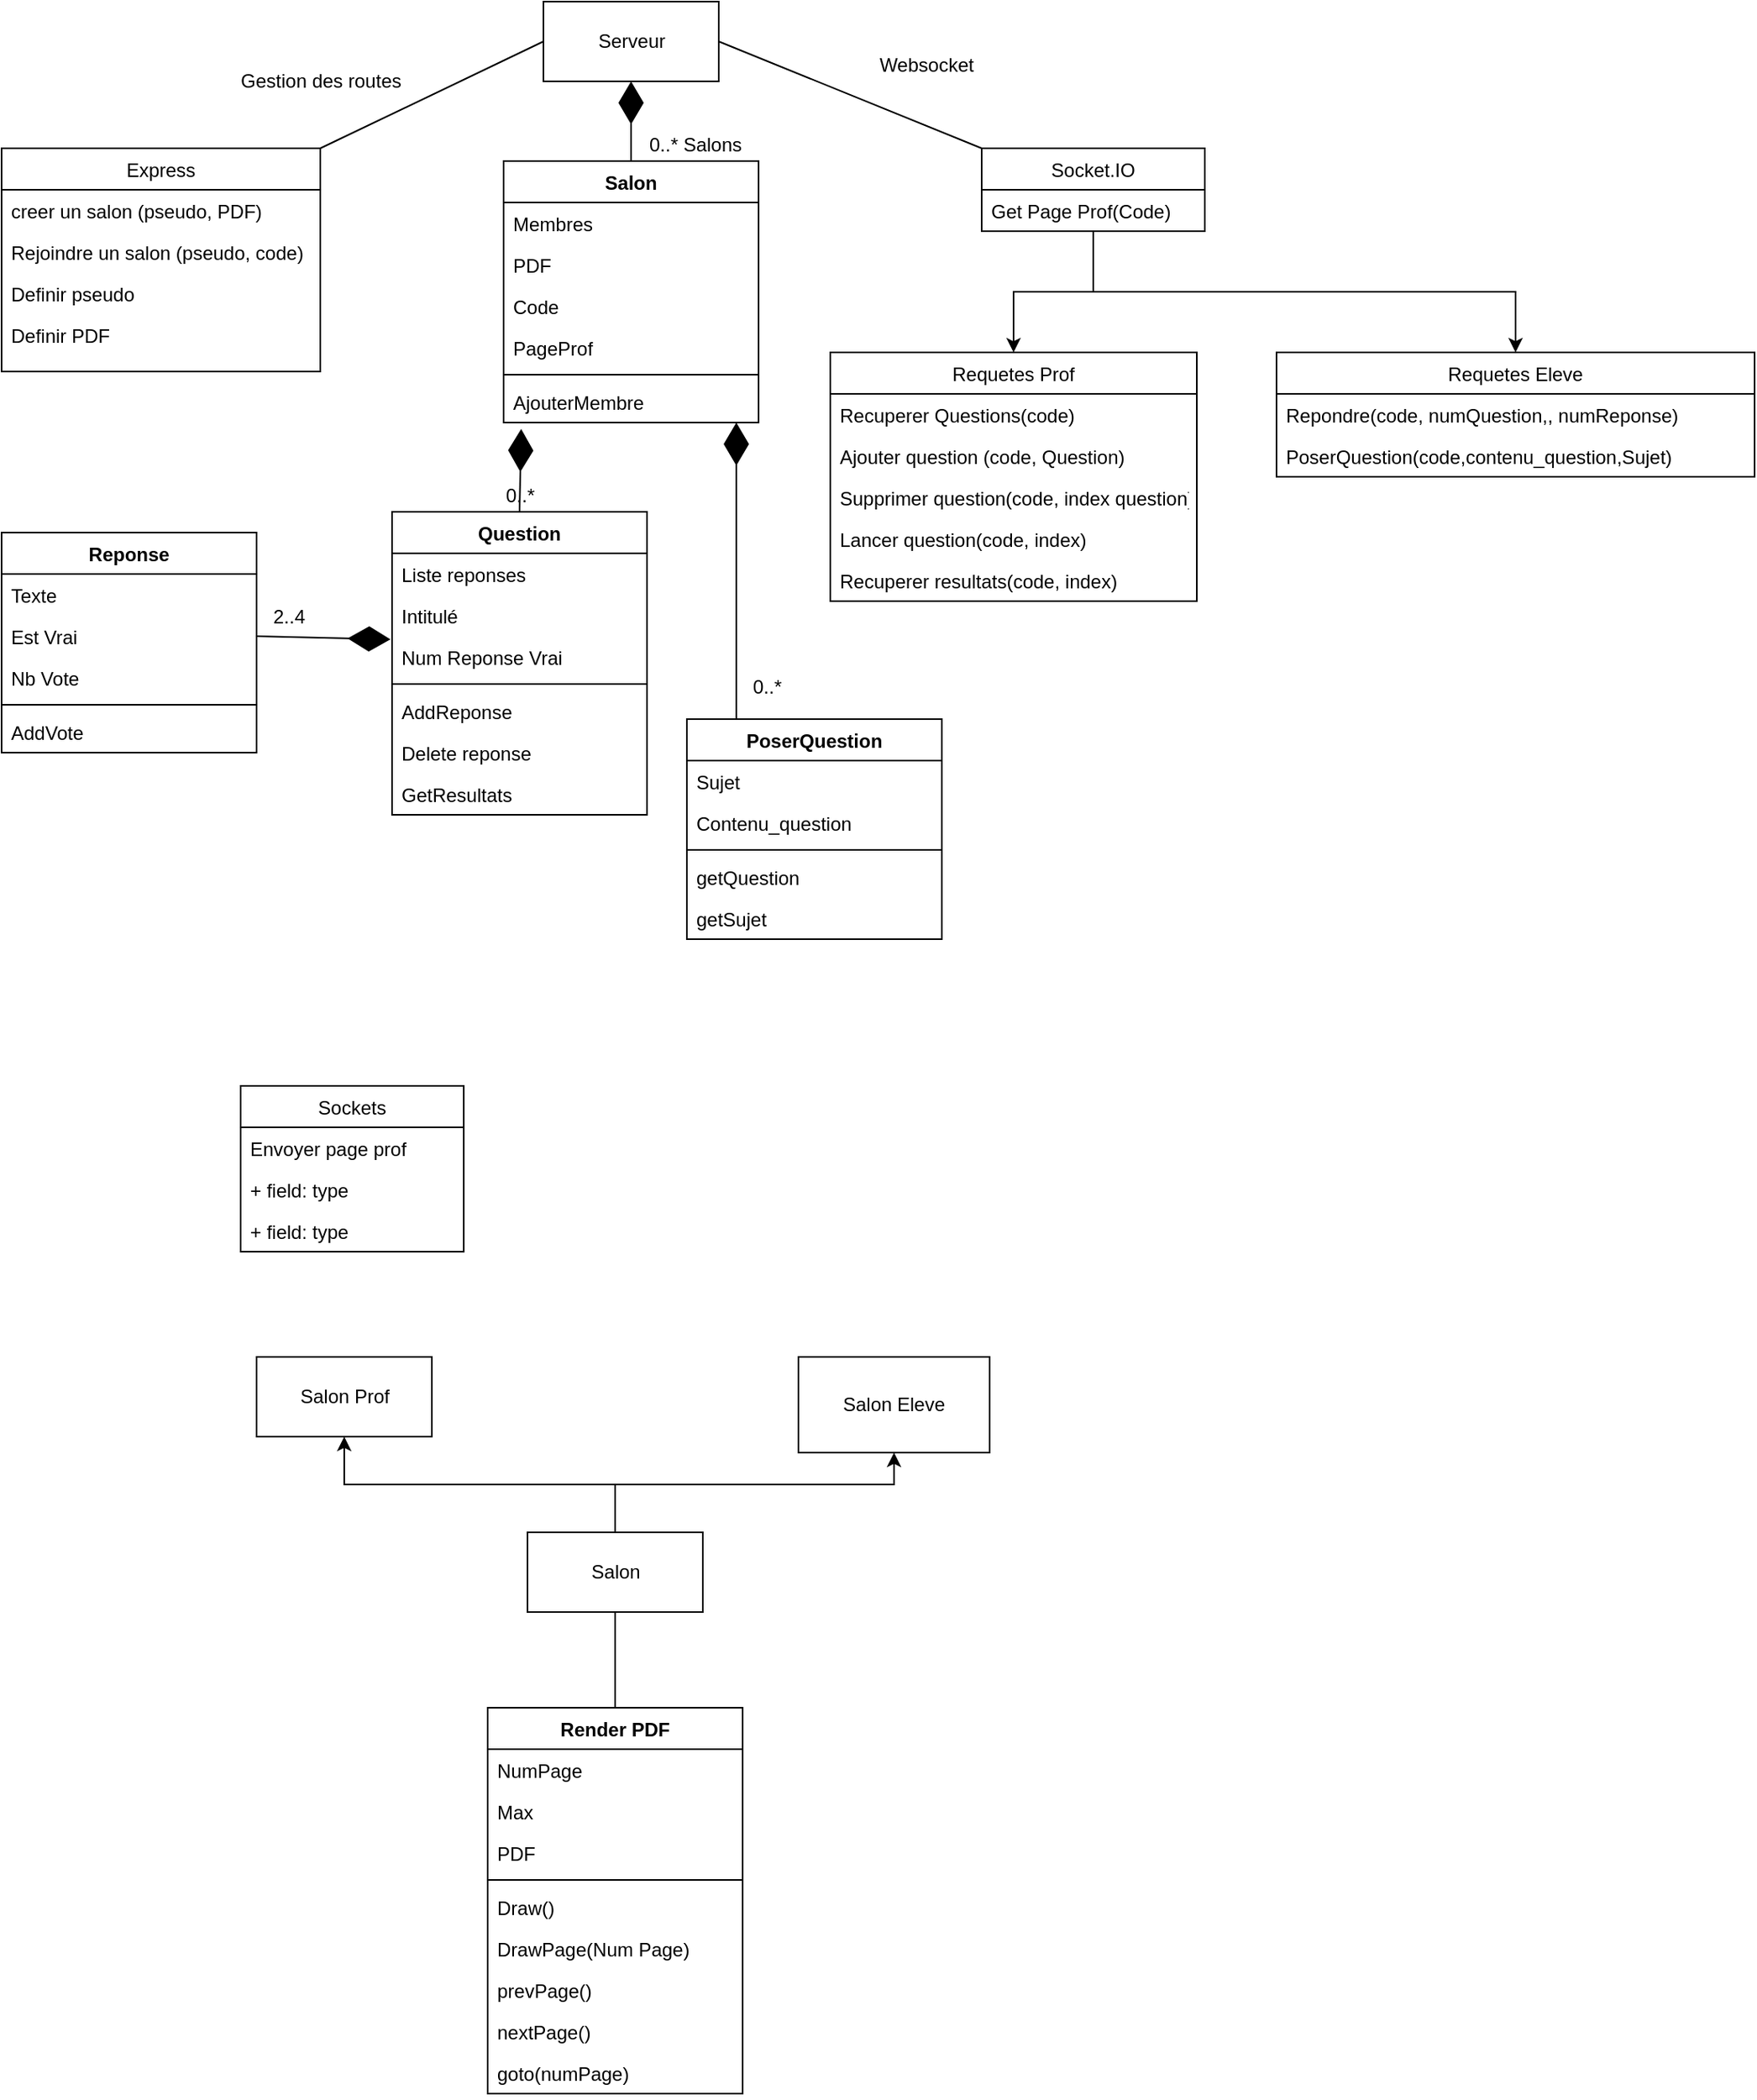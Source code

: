 <mxfile version="13.10.0" type="device"><diagram id="C5RBs43oDa-KdzZeNtuy" name="Page-1"><mxGraphModel dx="782" dy="514" grid="1" gridSize="10" guides="1" tooltips="1" connect="1" arrows="1" fold="1" page="1" pageScale="1" pageWidth="827" pageHeight="1169" math="0" shadow="0"><root><mxCell id="WIyWlLk6GJQsqaUBKTNV-0"/><mxCell id="WIyWlLk6GJQsqaUBKTNV-1" parent="WIyWlLk6GJQsqaUBKTNV-0"/><mxCell id="yIgsV7AvqiQti2r_bDmn-0" value="Serveur" style="html=1;" parent="WIyWlLk6GJQsqaUBKTNV-1" vertex="1"><mxGeometry x="400" y="30" width="110" height="50" as="geometry"/></mxCell><mxCell id="yIgsV7AvqiQti2r_bDmn-3" value="Gestion des routes" style="text;html=1;align=center;verticalAlign=middle;resizable=0;points=[];autosize=1;" parent="WIyWlLk6GJQsqaUBKTNV-1" vertex="1"><mxGeometry x="200" y="70" width="120" height="20" as="geometry"/></mxCell><mxCell id="yIgsV7AvqiQti2r_bDmn-6" value="Websocket" style="text;html=1;align=center;verticalAlign=middle;resizable=0;points=[];autosize=1;" parent="WIyWlLk6GJQsqaUBKTNV-1" vertex="1"><mxGeometry x="605" y="60" width="70" height="20" as="geometry"/></mxCell><mxCell id="yIgsV7AvqiQti2r_bDmn-7" value="Express" style="swimlane;fontStyle=0;childLayout=stackLayout;horizontal=1;startSize=26;fillColor=none;horizontalStack=0;resizeParent=1;resizeParentMax=0;resizeLast=0;collapsible=1;marginBottom=0;" parent="WIyWlLk6GJQsqaUBKTNV-1" vertex="1"><mxGeometry x="60" y="122" width="200" height="140" as="geometry"/></mxCell><mxCell id="yIgsV7AvqiQti2r_bDmn-8" value="creer un salon (pseudo, PDF)" style="text;strokeColor=none;fillColor=none;align=left;verticalAlign=top;spacingLeft=4;spacingRight=4;overflow=hidden;rotatable=0;points=[[0,0.5],[1,0.5]];portConstraint=eastwest;" parent="yIgsV7AvqiQti2r_bDmn-7" vertex="1"><mxGeometry y="26" width="200" height="26" as="geometry"/></mxCell><mxCell id="yIgsV7AvqiQti2r_bDmn-9" value="Rejoindre un salon (pseudo, code)" style="text;strokeColor=none;fillColor=none;align=left;verticalAlign=top;spacingLeft=4;spacingRight=4;overflow=hidden;rotatable=0;points=[[0,0.5],[1,0.5]];portConstraint=eastwest;" parent="yIgsV7AvqiQti2r_bDmn-7" vertex="1"><mxGeometry y="52" width="200" height="26" as="geometry"/></mxCell><mxCell id="yIgsV7AvqiQti2r_bDmn-12" value="Definir pseudo" style="text;strokeColor=none;fillColor=none;align=left;verticalAlign=top;spacingLeft=4;spacingRight=4;overflow=hidden;rotatable=0;points=[[0,0.5],[1,0.5]];portConstraint=eastwest;" parent="yIgsV7AvqiQti2r_bDmn-7" vertex="1"><mxGeometry y="78" width="200" height="26" as="geometry"/></mxCell><mxCell id="yIgsV7AvqiQti2r_bDmn-10" value="Definir PDF" style="text;strokeColor=none;fillColor=none;align=left;verticalAlign=top;spacingLeft=4;spacingRight=4;overflow=hidden;rotatable=0;points=[[0,0.5],[1,0.5]];portConstraint=eastwest;" parent="yIgsV7AvqiQti2r_bDmn-7" vertex="1"><mxGeometry y="104" width="200" height="36" as="geometry"/></mxCell><mxCell id="yIgsV7AvqiQti2r_bDmn-14" value="Salon" style="swimlane;fontStyle=1;align=center;verticalAlign=top;childLayout=stackLayout;horizontal=1;startSize=26;horizontalStack=0;resizeParent=1;resizeParentMax=0;resizeLast=0;collapsible=1;marginBottom=0;" parent="WIyWlLk6GJQsqaUBKTNV-1" vertex="1"><mxGeometry x="375" y="130" width="160" height="164" as="geometry"/></mxCell><mxCell id="yIgsV7AvqiQti2r_bDmn-15" value="Membres" style="text;strokeColor=none;fillColor=none;align=left;verticalAlign=top;spacingLeft=4;spacingRight=4;overflow=hidden;rotatable=0;points=[[0,0.5],[1,0.5]];portConstraint=eastwest;" parent="yIgsV7AvqiQti2r_bDmn-14" vertex="1"><mxGeometry y="26" width="160" height="26" as="geometry"/></mxCell><mxCell id="yIgsV7AvqiQti2r_bDmn-22" value="PDF" style="text;strokeColor=none;fillColor=none;align=left;verticalAlign=top;spacingLeft=4;spacingRight=4;overflow=hidden;rotatable=0;points=[[0,0.5],[1,0.5]];portConstraint=eastwest;" parent="yIgsV7AvqiQti2r_bDmn-14" vertex="1"><mxGeometry y="52" width="160" height="26" as="geometry"/></mxCell><mxCell id="yIgsV7AvqiQti2r_bDmn-23" value="Code" style="text;strokeColor=none;fillColor=none;align=left;verticalAlign=top;spacingLeft=4;spacingRight=4;overflow=hidden;rotatable=0;points=[[0,0.5],[1,0.5]];portConstraint=eastwest;" parent="yIgsV7AvqiQti2r_bDmn-14" vertex="1"><mxGeometry y="78" width="160" height="26" as="geometry"/></mxCell><mxCell id="yIgsV7AvqiQti2r_bDmn-45" value="PageProf" style="text;strokeColor=none;fillColor=none;align=left;verticalAlign=top;spacingLeft=4;spacingRight=4;overflow=hidden;rotatable=0;points=[[0,0.5],[1,0.5]];portConstraint=eastwest;" parent="yIgsV7AvqiQti2r_bDmn-14" vertex="1"><mxGeometry y="104" width="160" height="26" as="geometry"/></mxCell><mxCell id="yIgsV7AvqiQti2r_bDmn-16" value="" style="line;strokeWidth=1;fillColor=none;align=left;verticalAlign=middle;spacingTop=-1;spacingLeft=3;spacingRight=3;rotatable=0;labelPosition=right;points=[];portConstraint=eastwest;" parent="yIgsV7AvqiQti2r_bDmn-14" vertex="1"><mxGeometry y="130" width="160" height="8" as="geometry"/></mxCell><mxCell id="yIgsV7AvqiQti2r_bDmn-17" value="AjouterMembre" style="text;strokeColor=none;fillColor=none;align=left;verticalAlign=top;spacingLeft=4;spacingRight=4;overflow=hidden;rotatable=0;points=[[0,0.5],[1,0.5]];portConstraint=eastwest;" parent="yIgsV7AvqiQti2r_bDmn-14" vertex="1"><mxGeometry y="138" width="160" height="26" as="geometry"/></mxCell><mxCell id="yIgsV7AvqiQti2r_bDmn-81" style="edgeStyle=orthogonalEdgeStyle;rounded=0;orthogonalLoop=1;jettySize=auto;html=1;exitX=0.5;exitY=1;exitDx=0;exitDy=0;entryX=0.5;entryY=0;entryDx=0;entryDy=0;" parent="WIyWlLk6GJQsqaUBKTNV-1" source="yIgsV7AvqiQti2r_bDmn-29" target="yIgsV7AvqiQti2r_bDmn-71" edge="1"><mxGeometry relative="1" as="geometry"/></mxCell><mxCell id="yIgsV7AvqiQti2r_bDmn-82" style="edgeStyle=orthogonalEdgeStyle;rounded=0;orthogonalLoop=1;jettySize=auto;html=1;exitX=0.5;exitY=1;exitDx=0;exitDy=0;entryX=0.5;entryY=0;entryDx=0;entryDy=0;" parent="WIyWlLk6GJQsqaUBKTNV-1" source="yIgsV7AvqiQti2r_bDmn-29" target="yIgsV7AvqiQti2r_bDmn-75" edge="1"><mxGeometry relative="1" as="geometry"/></mxCell><mxCell id="yIgsV7AvqiQti2r_bDmn-29" value="Socket.IO" style="swimlane;fontStyle=0;childLayout=stackLayout;horizontal=1;startSize=26;fillColor=none;horizontalStack=0;resizeParent=1;resizeParentMax=0;resizeLast=0;collapsible=1;marginBottom=0;" parent="WIyWlLk6GJQsqaUBKTNV-1" vertex="1"><mxGeometry x="675" y="122" width="140" height="52" as="geometry"/></mxCell><mxCell id="yIgsV7AvqiQti2r_bDmn-32" value="Get Page Prof(Code)" style="text;strokeColor=none;fillColor=none;align=left;verticalAlign=top;spacingLeft=4;spacingRight=4;overflow=hidden;rotatable=0;points=[[0,0.5],[1,0.5]];portConstraint=eastwest;" parent="yIgsV7AvqiQti2r_bDmn-29" vertex="1"><mxGeometry y="26" width="140" height="26" as="geometry"/></mxCell><mxCell id="yIgsV7AvqiQti2r_bDmn-34" value="" style="endArrow=diamondThin;endFill=1;endSize=24;html=1;entryX=0.5;entryY=1;entryDx=0;entryDy=0;exitX=0.5;exitY=0;exitDx=0;exitDy=0;" parent="WIyWlLk6GJQsqaUBKTNV-1" source="yIgsV7AvqiQti2r_bDmn-14" target="yIgsV7AvqiQti2r_bDmn-0" edge="1"><mxGeometry width="160" relative="1" as="geometry"><mxPoint x="540" y="370" as="sourcePoint"/><mxPoint x="700" y="370" as="targetPoint"/></mxGeometry></mxCell><mxCell id="yIgsV7AvqiQti2r_bDmn-35" value="0..* Salons" style="text;html=1;align=center;verticalAlign=middle;resizable=0;points=[];autosize=1;" parent="WIyWlLk6GJQsqaUBKTNV-1" vertex="1"><mxGeometry x="460" y="110" width="70" height="20" as="geometry"/></mxCell><mxCell id="yIgsV7AvqiQti2r_bDmn-46" value="Question" style="swimlane;fontStyle=1;align=center;verticalAlign=top;childLayout=stackLayout;horizontal=1;startSize=26;horizontalStack=0;resizeParent=1;resizeParentMax=0;resizeLast=0;collapsible=1;marginBottom=0;" parent="WIyWlLk6GJQsqaUBKTNV-1" vertex="1"><mxGeometry x="305" y="350" width="160" height="190" as="geometry"/></mxCell><mxCell id="yIgsV7AvqiQti2r_bDmn-47" value="Liste reponses" style="text;strokeColor=none;fillColor=none;align=left;verticalAlign=top;spacingLeft=4;spacingRight=4;overflow=hidden;rotatable=0;points=[[0,0.5],[1,0.5]];portConstraint=eastwest;" parent="yIgsV7AvqiQti2r_bDmn-46" vertex="1"><mxGeometry y="26" width="160" height="26" as="geometry"/></mxCell><mxCell id="yIgsV7AvqiQti2r_bDmn-55" value="Intitulé" style="text;strokeColor=none;fillColor=none;align=left;verticalAlign=top;spacingLeft=4;spacingRight=4;overflow=hidden;rotatable=0;points=[[0,0.5],[1,0.5]];portConstraint=eastwest;" parent="yIgsV7AvqiQti2r_bDmn-46" vertex="1"><mxGeometry y="52" width="160" height="26" as="geometry"/></mxCell><mxCell id="yIgsV7AvqiQti2r_bDmn-56" value="Num Reponse Vrai" style="text;strokeColor=none;fillColor=none;align=left;verticalAlign=top;spacingLeft=4;spacingRight=4;overflow=hidden;rotatable=0;points=[[0,0.5],[1,0.5]];portConstraint=eastwest;" parent="yIgsV7AvqiQti2r_bDmn-46" vertex="1"><mxGeometry y="78" width="160" height="26" as="geometry"/></mxCell><mxCell id="yIgsV7AvqiQti2r_bDmn-48" value="" style="line;strokeWidth=1;fillColor=none;align=left;verticalAlign=middle;spacingTop=-1;spacingLeft=3;spacingRight=3;rotatable=0;labelPosition=right;points=[];portConstraint=eastwest;" parent="yIgsV7AvqiQti2r_bDmn-46" vertex="1"><mxGeometry y="104" width="160" height="8" as="geometry"/></mxCell><mxCell id="yIgsV7AvqiQti2r_bDmn-49" value="AddReponse" style="text;strokeColor=none;fillColor=none;align=left;verticalAlign=top;spacingLeft=4;spacingRight=4;overflow=hidden;rotatable=0;points=[[0,0.5],[1,0.5]];portConstraint=eastwest;" parent="yIgsV7AvqiQti2r_bDmn-46" vertex="1"><mxGeometry y="112" width="160" height="26" as="geometry"/></mxCell><mxCell id="yIgsV7AvqiQti2r_bDmn-58" value="Delete reponse" style="text;strokeColor=none;fillColor=none;align=left;verticalAlign=top;spacingLeft=4;spacingRight=4;overflow=hidden;rotatable=0;points=[[0,0.5],[1,0.5]];portConstraint=eastwest;" parent="yIgsV7AvqiQti2r_bDmn-46" vertex="1"><mxGeometry y="138" width="160" height="26" as="geometry"/></mxCell><mxCell id="yIgsV7AvqiQti2r_bDmn-69" value="GetResultats" style="text;strokeColor=none;fillColor=none;align=left;verticalAlign=top;spacingLeft=4;spacingRight=4;overflow=hidden;rotatable=0;points=[[0,0.5],[1,0.5]];portConstraint=eastwest;" parent="yIgsV7AvqiQti2r_bDmn-46" vertex="1"><mxGeometry y="164" width="160" height="26" as="geometry"/></mxCell><mxCell id="yIgsV7AvqiQti2r_bDmn-59" value="Reponse" style="swimlane;fontStyle=1;align=center;verticalAlign=top;childLayout=stackLayout;horizontal=1;startSize=26;horizontalStack=0;resizeParent=1;resizeParentMax=0;resizeLast=0;collapsible=1;marginBottom=0;" parent="WIyWlLk6GJQsqaUBKTNV-1" vertex="1"><mxGeometry x="60" y="363" width="160" height="138" as="geometry"/></mxCell><mxCell id="yIgsV7AvqiQti2r_bDmn-60" value="Texte" style="text;strokeColor=none;fillColor=none;align=left;verticalAlign=top;spacingLeft=4;spacingRight=4;overflow=hidden;rotatable=0;points=[[0,0.5],[1,0.5]];portConstraint=eastwest;" parent="yIgsV7AvqiQti2r_bDmn-59" vertex="1"><mxGeometry y="26" width="160" height="26" as="geometry"/></mxCell><mxCell id="yIgsV7AvqiQti2r_bDmn-67" value="Est Vrai" style="text;strokeColor=none;fillColor=none;align=left;verticalAlign=top;spacingLeft=4;spacingRight=4;overflow=hidden;rotatable=0;points=[[0,0.5],[1,0.5]];portConstraint=eastwest;" parent="yIgsV7AvqiQti2r_bDmn-59" vertex="1"><mxGeometry y="52" width="160" height="26" as="geometry"/></mxCell><mxCell id="yIgsV7AvqiQti2r_bDmn-68" value="Nb Vote" style="text;strokeColor=none;fillColor=none;align=left;verticalAlign=top;spacingLeft=4;spacingRight=4;overflow=hidden;rotatable=0;points=[[0,0.5],[1,0.5]];portConstraint=eastwest;" parent="yIgsV7AvqiQti2r_bDmn-59" vertex="1"><mxGeometry y="78" width="160" height="26" as="geometry"/></mxCell><mxCell id="yIgsV7AvqiQti2r_bDmn-61" value="" style="line;strokeWidth=1;fillColor=none;align=left;verticalAlign=middle;spacingTop=-1;spacingLeft=3;spacingRight=3;rotatable=0;labelPosition=right;points=[];portConstraint=eastwest;" parent="yIgsV7AvqiQti2r_bDmn-59" vertex="1"><mxGeometry y="104" width="160" height="8" as="geometry"/></mxCell><mxCell id="yIgsV7AvqiQti2r_bDmn-62" value="AddVote" style="text;strokeColor=none;fillColor=none;align=left;verticalAlign=top;spacingLeft=4;spacingRight=4;overflow=hidden;rotatable=0;points=[[0,0.5],[1,0.5]];portConstraint=eastwest;" parent="yIgsV7AvqiQti2r_bDmn-59" vertex="1"><mxGeometry y="112" width="160" height="26" as="geometry"/></mxCell><mxCell id="yIgsV7AvqiQti2r_bDmn-71" value="Requetes Prof" style="swimlane;fontStyle=0;childLayout=stackLayout;horizontal=1;startSize=26;fillColor=none;horizontalStack=0;resizeParent=1;resizeParentMax=0;resizeLast=0;collapsible=1;marginBottom=0;" parent="WIyWlLk6GJQsqaUBKTNV-1" vertex="1"><mxGeometry x="580" y="250" width="230" height="156" as="geometry"/></mxCell><mxCell id="yIgsV7AvqiQti2r_bDmn-72" value="Recuperer Questions(code)" style="text;strokeColor=none;fillColor=none;align=left;verticalAlign=top;spacingLeft=4;spacingRight=4;overflow=hidden;rotatable=0;points=[[0,0.5],[1,0.5]];portConstraint=eastwest;" parent="yIgsV7AvqiQti2r_bDmn-71" vertex="1"><mxGeometry y="26" width="230" height="26" as="geometry"/></mxCell><mxCell id="yIgsV7AvqiQti2r_bDmn-80" value="Ajouter question (code, Question)" style="text;strokeColor=none;fillColor=none;align=left;verticalAlign=top;spacingLeft=4;spacingRight=4;overflow=hidden;rotatable=0;points=[[0,0.5],[1,0.5]];portConstraint=eastwest;" parent="yIgsV7AvqiQti2r_bDmn-71" vertex="1"><mxGeometry y="52" width="230" height="26" as="geometry"/></mxCell><mxCell id="yIgsV7AvqiQti2r_bDmn-73" value="Supprimer question(code, index question)" style="text;strokeColor=none;fillColor=none;align=left;verticalAlign=top;spacingLeft=4;spacingRight=4;overflow=hidden;rotatable=0;points=[[0,0.5],[1,0.5]];portConstraint=eastwest;" parent="yIgsV7AvqiQti2r_bDmn-71" vertex="1"><mxGeometry y="78" width="230" height="26" as="geometry"/></mxCell><mxCell id="yIgsV7AvqiQti2r_bDmn-74" value="Lancer question(code, index)" style="text;strokeColor=none;fillColor=none;align=left;verticalAlign=top;spacingLeft=4;spacingRight=4;overflow=hidden;rotatable=0;points=[[0,0.5],[1,0.5]];portConstraint=eastwest;" parent="yIgsV7AvqiQti2r_bDmn-71" vertex="1"><mxGeometry y="104" width="230" height="26" as="geometry"/></mxCell><mxCell id="yIgsV7AvqiQti2r_bDmn-79" value="Recuperer resultats(code, index)" style="text;strokeColor=none;fillColor=none;align=left;verticalAlign=top;spacingLeft=4;spacingRight=4;overflow=hidden;rotatable=0;points=[[0,0.5],[1,0.5]];portConstraint=eastwest;" parent="yIgsV7AvqiQti2r_bDmn-71" vertex="1"><mxGeometry y="130" width="230" height="26" as="geometry"/></mxCell><mxCell id="yIgsV7AvqiQti2r_bDmn-75" value="Requetes Eleve" style="swimlane;fontStyle=0;childLayout=stackLayout;horizontal=1;startSize=26;fillColor=none;horizontalStack=0;resizeParent=1;resizeParentMax=0;resizeLast=0;collapsible=1;marginBottom=0;verticalAlign=middle;" parent="WIyWlLk6GJQsqaUBKTNV-1" vertex="1"><mxGeometry x="860" y="250" width="300" height="78" as="geometry"><mxRectangle x="860" y="250" width="120" height="26" as="alternateBounds"/></mxGeometry></mxCell><mxCell id="yIgsV7AvqiQti2r_bDmn-76" value="Repondre(code, numQuestion,, numReponse)" style="text;strokeColor=none;fillColor=none;align=left;verticalAlign=top;spacingLeft=4;spacingRight=4;overflow=hidden;rotatable=0;points=[[0,0.5],[1,0.5]];portConstraint=eastwest;" parent="yIgsV7AvqiQti2r_bDmn-75" vertex="1"><mxGeometry y="26" width="300" height="26" as="geometry"/></mxCell><mxCell id="AzjcSDlxXE26RJrQEmCr-15" value="PoserQuestion(code,contenu_question,Sujet)" style="text;strokeColor=none;fillColor=none;align=left;verticalAlign=top;spacingLeft=4;spacingRight=4;overflow=hidden;rotatable=0;points=[[0,0.5],[1,0.5]];portConstraint=eastwest;" vertex="1" parent="yIgsV7AvqiQti2r_bDmn-75"><mxGeometry y="52" width="300" height="26" as="geometry"/></mxCell><mxCell id="yIgsV7AvqiQti2r_bDmn-83" value="" style="endArrow=diamondThin;endFill=1;endSize=24;html=1;exitX=1;exitY=0.5;exitDx=0;exitDy=0;entryX=-0.006;entryY=0.077;entryDx=0;entryDy=0;entryPerimeter=0;" parent="WIyWlLk6GJQsqaUBKTNV-1" source="yIgsV7AvqiQti2r_bDmn-67" target="yIgsV7AvqiQti2r_bDmn-56" edge="1"><mxGeometry width="160" relative="1" as="geometry"><mxPoint x="310" y="430" as="sourcePoint"/><mxPoint x="360" y="430" as="targetPoint"/></mxGeometry></mxCell><mxCell id="yIgsV7AvqiQti2r_bDmn-84" value="" style="endArrow=diamondThin;endFill=1;endSize=24;html=1;exitX=0.5;exitY=0;exitDx=0;exitDy=0;entryX=0.069;entryY=1.154;entryDx=0;entryDy=0;entryPerimeter=0;" parent="WIyWlLk6GJQsqaUBKTNV-1" source="yIgsV7AvqiQti2r_bDmn-46" edge="1" target="yIgsV7AvqiQti2r_bDmn-17"><mxGeometry width="160" relative="1" as="geometry"><mxPoint x="475" y="150" as="sourcePoint"/><mxPoint x="448" y="298" as="targetPoint"/><Array as="points"/></mxGeometry></mxCell><mxCell id="yIgsV7AvqiQti2r_bDmn-85" value="2..4" style="text;html=1;align=center;verticalAlign=middle;resizable=0;points=[];autosize=1;" parent="WIyWlLk6GJQsqaUBKTNV-1" vertex="1"><mxGeometry x="220" y="406" width="40" height="20" as="geometry"/></mxCell><mxCell id="yIgsV7AvqiQti2r_bDmn-86" value="0..*" style="text;html=1;align=center;verticalAlign=middle;resizable=0;points=[];autosize=1;" parent="WIyWlLk6GJQsqaUBKTNV-1" vertex="1"><mxGeometry x="370" y="330" width="30" height="20" as="geometry"/></mxCell><mxCell id="yIgsV7AvqiQti2r_bDmn-111" style="edgeStyle=orthogonalEdgeStyle;rounded=0;orthogonalLoop=1;jettySize=auto;html=1;exitX=0.5;exitY=0;exitDx=0;exitDy=0;entryX=0.5;entryY=1;entryDx=0;entryDy=0;" parent="WIyWlLk6GJQsqaUBKTNV-1" source="yIgsV7AvqiQti2r_bDmn-87" target="yIgsV7AvqiQti2r_bDmn-107" edge="1"><mxGeometry relative="1" as="geometry"/></mxCell><mxCell id="yIgsV7AvqiQti2r_bDmn-112" style="edgeStyle=orthogonalEdgeStyle;rounded=0;orthogonalLoop=1;jettySize=auto;html=1;exitX=0.5;exitY=0;exitDx=0;exitDy=0;entryX=0.5;entryY=1;entryDx=0;entryDy=0;" parent="WIyWlLk6GJQsqaUBKTNV-1" source="yIgsV7AvqiQti2r_bDmn-87" target="yIgsV7AvqiQti2r_bDmn-109" edge="1"><mxGeometry relative="1" as="geometry"><Array as="points"><mxPoint x="445" y="960"/><mxPoint x="620" y="960"/></Array></mxGeometry></mxCell><mxCell id="yIgsV7AvqiQti2r_bDmn-87" value="Salon" style="html=1;" parent="WIyWlLk6GJQsqaUBKTNV-1" vertex="1"><mxGeometry x="390" y="990" width="110" height="50" as="geometry"/></mxCell><mxCell id="yIgsV7AvqiQti2r_bDmn-88" value="Render PDF" style="swimlane;fontStyle=1;align=center;verticalAlign=top;childLayout=stackLayout;horizontal=1;startSize=26;horizontalStack=0;resizeParent=1;resizeParentMax=0;resizeLast=0;collapsible=1;marginBottom=0;" parent="WIyWlLk6GJQsqaUBKTNV-1" vertex="1"><mxGeometry x="365" y="1100" width="160" height="242" as="geometry"/></mxCell><mxCell id="yIgsV7AvqiQti2r_bDmn-89" value="NumPage&#10;" style="text;strokeColor=none;fillColor=none;align=left;verticalAlign=top;spacingLeft=4;spacingRight=4;overflow=hidden;rotatable=0;points=[[0,0.5],[1,0.5]];portConstraint=eastwest;" parent="yIgsV7AvqiQti2r_bDmn-88" vertex="1"><mxGeometry y="26" width="160" height="26" as="geometry"/></mxCell><mxCell id="yIgsV7AvqiQti2r_bDmn-96" value="Max&#10;" style="text;strokeColor=none;fillColor=none;align=left;verticalAlign=top;spacingLeft=4;spacingRight=4;overflow=hidden;rotatable=0;points=[[0,0.5],[1,0.5]];portConstraint=eastwest;" parent="yIgsV7AvqiQti2r_bDmn-88" vertex="1"><mxGeometry y="52" width="160" height="26" as="geometry"/></mxCell><mxCell id="yIgsV7AvqiQti2r_bDmn-97" value="PDF" style="text;strokeColor=none;fillColor=none;align=left;verticalAlign=top;spacingLeft=4;spacingRight=4;overflow=hidden;rotatable=0;points=[[0,0.5],[1,0.5]];portConstraint=eastwest;" parent="yIgsV7AvqiQti2r_bDmn-88" vertex="1"><mxGeometry y="78" width="160" height="26" as="geometry"/></mxCell><mxCell id="yIgsV7AvqiQti2r_bDmn-90" value="" style="line;strokeWidth=1;fillColor=none;align=left;verticalAlign=middle;spacingTop=-1;spacingLeft=3;spacingRight=3;rotatable=0;labelPosition=right;points=[];portConstraint=eastwest;" parent="yIgsV7AvqiQti2r_bDmn-88" vertex="1"><mxGeometry y="104" width="160" height="8" as="geometry"/></mxCell><mxCell id="yIgsV7AvqiQti2r_bDmn-91" value="Draw()" style="text;strokeColor=none;fillColor=none;align=left;verticalAlign=top;spacingLeft=4;spacingRight=4;overflow=hidden;rotatable=0;points=[[0,0.5],[1,0.5]];portConstraint=eastwest;" parent="yIgsV7AvqiQti2r_bDmn-88" vertex="1"><mxGeometry y="112" width="160" height="26" as="geometry"/></mxCell><mxCell id="yIgsV7AvqiQti2r_bDmn-98" value="DrawPage(Num Page)" style="text;strokeColor=none;fillColor=none;align=left;verticalAlign=top;spacingLeft=4;spacingRight=4;overflow=hidden;rotatable=0;points=[[0,0.5],[1,0.5]];portConstraint=eastwest;" parent="yIgsV7AvqiQti2r_bDmn-88" vertex="1"><mxGeometry y="138" width="160" height="26" as="geometry"/></mxCell><mxCell id="yIgsV7AvqiQti2r_bDmn-99" value="prevPage()" style="text;strokeColor=none;fillColor=none;align=left;verticalAlign=top;spacingLeft=4;spacingRight=4;overflow=hidden;rotatable=0;points=[[0,0.5],[1,0.5]];portConstraint=eastwest;" parent="yIgsV7AvqiQti2r_bDmn-88" vertex="1"><mxGeometry y="164" width="160" height="26" as="geometry"/></mxCell><mxCell id="yIgsV7AvqiQti2r_bDmn-100" value="nextPage()" style="text;strokeColor=none;fillColor=none;align=left;verticalAlign=top;spacingLeft=4;spacingRight=4;overflow=hidden;rotatable=0;points=[[0,0.5],[1,0.5]];portConstraint=eastwest;" parent="yIgsV7AvqiQti2r_bDmn-88" vertex="1"><mxGeometry y="190" width="160" height="26" as="geometry"/></mxCell><mxCell id="yIgsV7AvqiQti2r_bDmn-101" value="goto(numPage)" style="text;strokeColor=none;fillColor=none;align=left;verticalAlign=top;spacingLeft=4;spacingRight=4;overflow=hidden;rotatable=0;points=[[0,0.5],[1,0.5]];portConstraint=eastwest;" parent="yIgsV7AvqiQti2r_bDmn-88" vertex="1"><mxGeometry y="216" width="160" height="26" as="geometry"/></mxCell><mxCell id="yIgsV7AvqiQti2r_bDmn-104" value="" style="endArrow=none;html=1;entryX=0;entryY=0.5;entryDx=0;entryDy=0;exitX=1;exitY=0;exitDx=0;exitDy=0;" parent="WIyWlLk6GJQsqaUBKTNV-1" source="yIgsV7AvqiQti2r_bDmn-7" target="yIgsV7AvqiQti2r_bDmn-0" edge="1"><mxGeometry width="50" height="50" relative="1" as="geometry"><mxPoint x="220" y="110" as="sourcePoint"/><mxPoint x="270" y="60" as="targetPoint"/></mxGeometry></mxCell><mxCell id="yIgsV7AvqiQti2r_bDmn-105" value="" style="endArrow=none;html=1;entryX=1;entryY=0.5;entryDx=0;entryDy=0;exitX=0;exitY=0;exitDx=0;exitDy=0;" parent="WIyWlLk6GJQsqaUBKTNV-1" source="yIgsV7AvqiQti2r_bDmn-29" target="yIgsV7AvqiQti2r_bDmn-0" edge="1"><mxGeometry width="50" height="50" relative="1" as="geometry"><mxPoint x="270" y="132" as="sourcePoint"/><mxPoint x="410" y="65" as="targetPoint"/></mxGeometry></mxCell><mxCell id="yIgsV7AvqiQti2r_bDmn-106" value="" style="endArrow=none;html=1;exitX=0.5;exitY=1;exitDx=0;exitDy=0;entryX=0.5;entryY=0;entryDx=0;entryDy=0;" parent="WIyWlLk6GJQsqaUBKTNV-1" source="yIgsV7AvqiQti2r_bDmn-87" target="yIgsV7AvqiQti2r_bDmn-88" edge="1"><mxGeometry width="50" height="50" relative="1" as="geometry"><mxPoint x="420" y="530" as="sourcePoint"/><mxPoint x="470" y="480" as="targetPoint"/></mxGeometry></mxCell><mxCell id="yIgsV7AvqiQti2r_bDmn-107" value="Salon Prof" style="html=1;" parent="WIyWlLk6GJQsqaUBKTNV-1" vertex="1"><mxGeometry x="220" y="880" width="110" height="50" as="geometry"/></mxCell><mxCell id="yIgsV7AvqiQti2r_bDmn-109" value="Salon Eleve" style="whiteSpace=wrap;html=1;" parent="WIyWlLk6GJQsqaUBKTNV-1" vertex="1"><mxGeometry x="560" y="880" width="120" height="60" as="geometry"/></mxCell><mxCell id="yIgsV7AvqiQti2r_bDmn-114" value="Sockets" style="swimlane;fontStyle=0;childLayout=stackLayout;horizontal=1;startSize=26;fillColor=none;horizontalStack=0;resizeParent=1;resizeParentMax=0;resizeLast=0;collapsible=1;marginBottom=0;" parent="WIyWlLk6GJQsqaUBKTNV-1" vertex="1"><mxGeometry x="210" y="710" width="140" height="104" as="geometry"/></mxCell><mxCell id="yIgsV7AvqiQti2r_bDmn-115" value="Envoyer page prof" style="text;strokeColor=none;fillColor=none;align=left;verticalAlign=top;spacingLeft=4;spacingRight=4;overflow=hidden;rotatable=0;points=[[0,0.5],[1,0.5]];portConstraint=eastwest;" parent="yIgsV7AvqiQti2r_bDmn-114" vertex="1"><mxGeometry y="26" width="140" height="26" as="geometry"/></mxCell><mxCell id="yIgsV7AvqiQti2r_bDmn-116" value="+ field: type" style="text;strokeColor=none;fillColor=none;align=left;verticalAlign=top;spacingLeft=4;spacingRight=4;overflow=hidden;rotatable=0;points=[[0,0.5],[1,0.5]];portConstraint=eastwest;" parent="yIgsV7AvqiQti2r_bDmn-114" vertex="1"><mxGeometry y="52" width="140" height="26" as="geometry"/></mxCell><mxCell id="yIgsV7AvqiQti2r_bDmn-117" value="+ field: type" style="text;strokeColor=none;fillColor=none;align=left;verticalAlign=top;spacingLeft=4;spacingRight=4;overflow=hidden;rotatable=0;points=[[0,0.5],[1,0.5]];portConstraint=eastwest;" parent="yIgsV7AvqiQti2r_bDmn-114" vertex="1"><mxGeometry y="78" width="140" height="26" as="geometry"/></mxCell><mxCell id="AzjcSDlxXE26RJrQEmCr-2" value="PoserQuestion" style="swimlane;fontStyle=1;align=center;verticalAlign=top;childLayout=stackLayout;horizontal=1;startSize=26;horizontalStack=0;resizeParent=1;resizeParentMax=0;resizeLast=0;collapsible=1;marginBottom=0;" vertex="1" parent="WIyWlLk6GJQsqaUBKTNV-1"><mxGeometry x="490" y="480" width="160" height="138" as="geometry"/></mxCell><mxCell id="AzjcSDlxXE26RJrQEmCr-3" value="Sujet" style="text;strokeColor=none;fillColor=none;align=left;verticalAlign=top;spacingLeft=4;spacingRight=4;overflow=hidden;rotatable=0;points=[[0,0.5],[1,0.5]];portConstraint=eastwest;" vertex="1" parent="AzjcSDlxXE26RJrQEmCr-2"><mxGeometry y="26" width="160" height="26" as="geometry"/></mxCell><mxCell id="AzjcSDlxXE26RJrQEmCr-4" value="Contenu_question" style="text;strokeColor=none;fillColor=none;align=left;verticalAlign=top;spacingLeft=4;spacingRight=4;overflow=hidden;rotatable=0;points=[[0,0.5],[1,0.5]];portConstraint=eastwest;" vertex="1" parent="AzjcSDlxXE26RJrQEmCr-2"><mxGeometry y="52" width="160" height="26" as="geometry"/></mxCell><mxCell id="AzjcSDlxXE26RJrQEmCr-6" value="" style="line;strokeWidth=1;fillColor=none;align=left;verticalAlign=middle;spacingTop=-1;spacingLeft=3;spacingRight=3;rotatable=0;labelPosition=right;points=[];portConstraint=eastwest;" vertex="1" parent="AzjcSDlxXE26RJrQEmCr-2"><mxGeometry y="78" width="160" height="8" as="geometry"/></mxCell><mxCell id="AzjcSDlxXE26RJrQEmCr-7" value="getQuestion" style="text;strokeColor=none;fillColor=none;align=left;verticalAlign=top;spacingLeft=4;spacingRight=4;overflow=hidden;rotatable=0;points=[[0,0.5],[1,0.5]];portConstraint=eastwest;" vertex="1" parent="AzjcSDlxXE26RJrQEmCr-2"><mxGeometry y="86" width="160" height="26" as="geometry"/></mxCell><mxCell id="AzjcSDlxXE26RJrQEmCr-8" value="getSujet" style="text;strokeColor=none;fillColor=none;align=left;verticalAlign=top;spacingLeft=4;spacingRight=4;overflow=hidden;rotatable=0;points=[[0,0.5],[1,0.5]];portConstraint=eastwest;" vertex="1" parent="AzjcSDlxXE26RJrQEmCr-2"><mxGeometry y="112" width="160" height="26" as="geometry"/></mxCell><mxCell id="AzjcSDlxXE26RJrQEmCr-10" value="" style="endArrow=diamondThin;endFill=1;endSize=24;html=1;entryX=0.069;entryY=1.154;entryDx=0;entryDy=0;entryPerimeter=0;exitX=0.194;exitY=0;exitDx=0;exitDy=0;exitPerimeter=0;" edge="1" parent="WIyWlLk6GJQsqaUBKTNV-1" source="AzjcSDlxXE26RJrQEmCr-2"><mxGeometry width="160" relative="1" as="geometry"><mxPoint x="521" y="470" as="sourcePoint"/><mxPoint x="521.04" y="294.004" as="targetPoint"/><Array as="points"/></mxGeometry></mxCell><mxCell id="AzjcSDlxXE26RJrQEmCr-11" value="0..*" style="text;html=1;align=center;verticalAlign=middle;resizable=0;points=[];autosize=1;" vertex="1" parent="WIyWlLk6GJQsqaUBKTNV-1"><mxGeometry x="525" y="450" width="30" height="20" as="geometry"/></mxCell></root></mxGraphModel></diagram></mxfile>